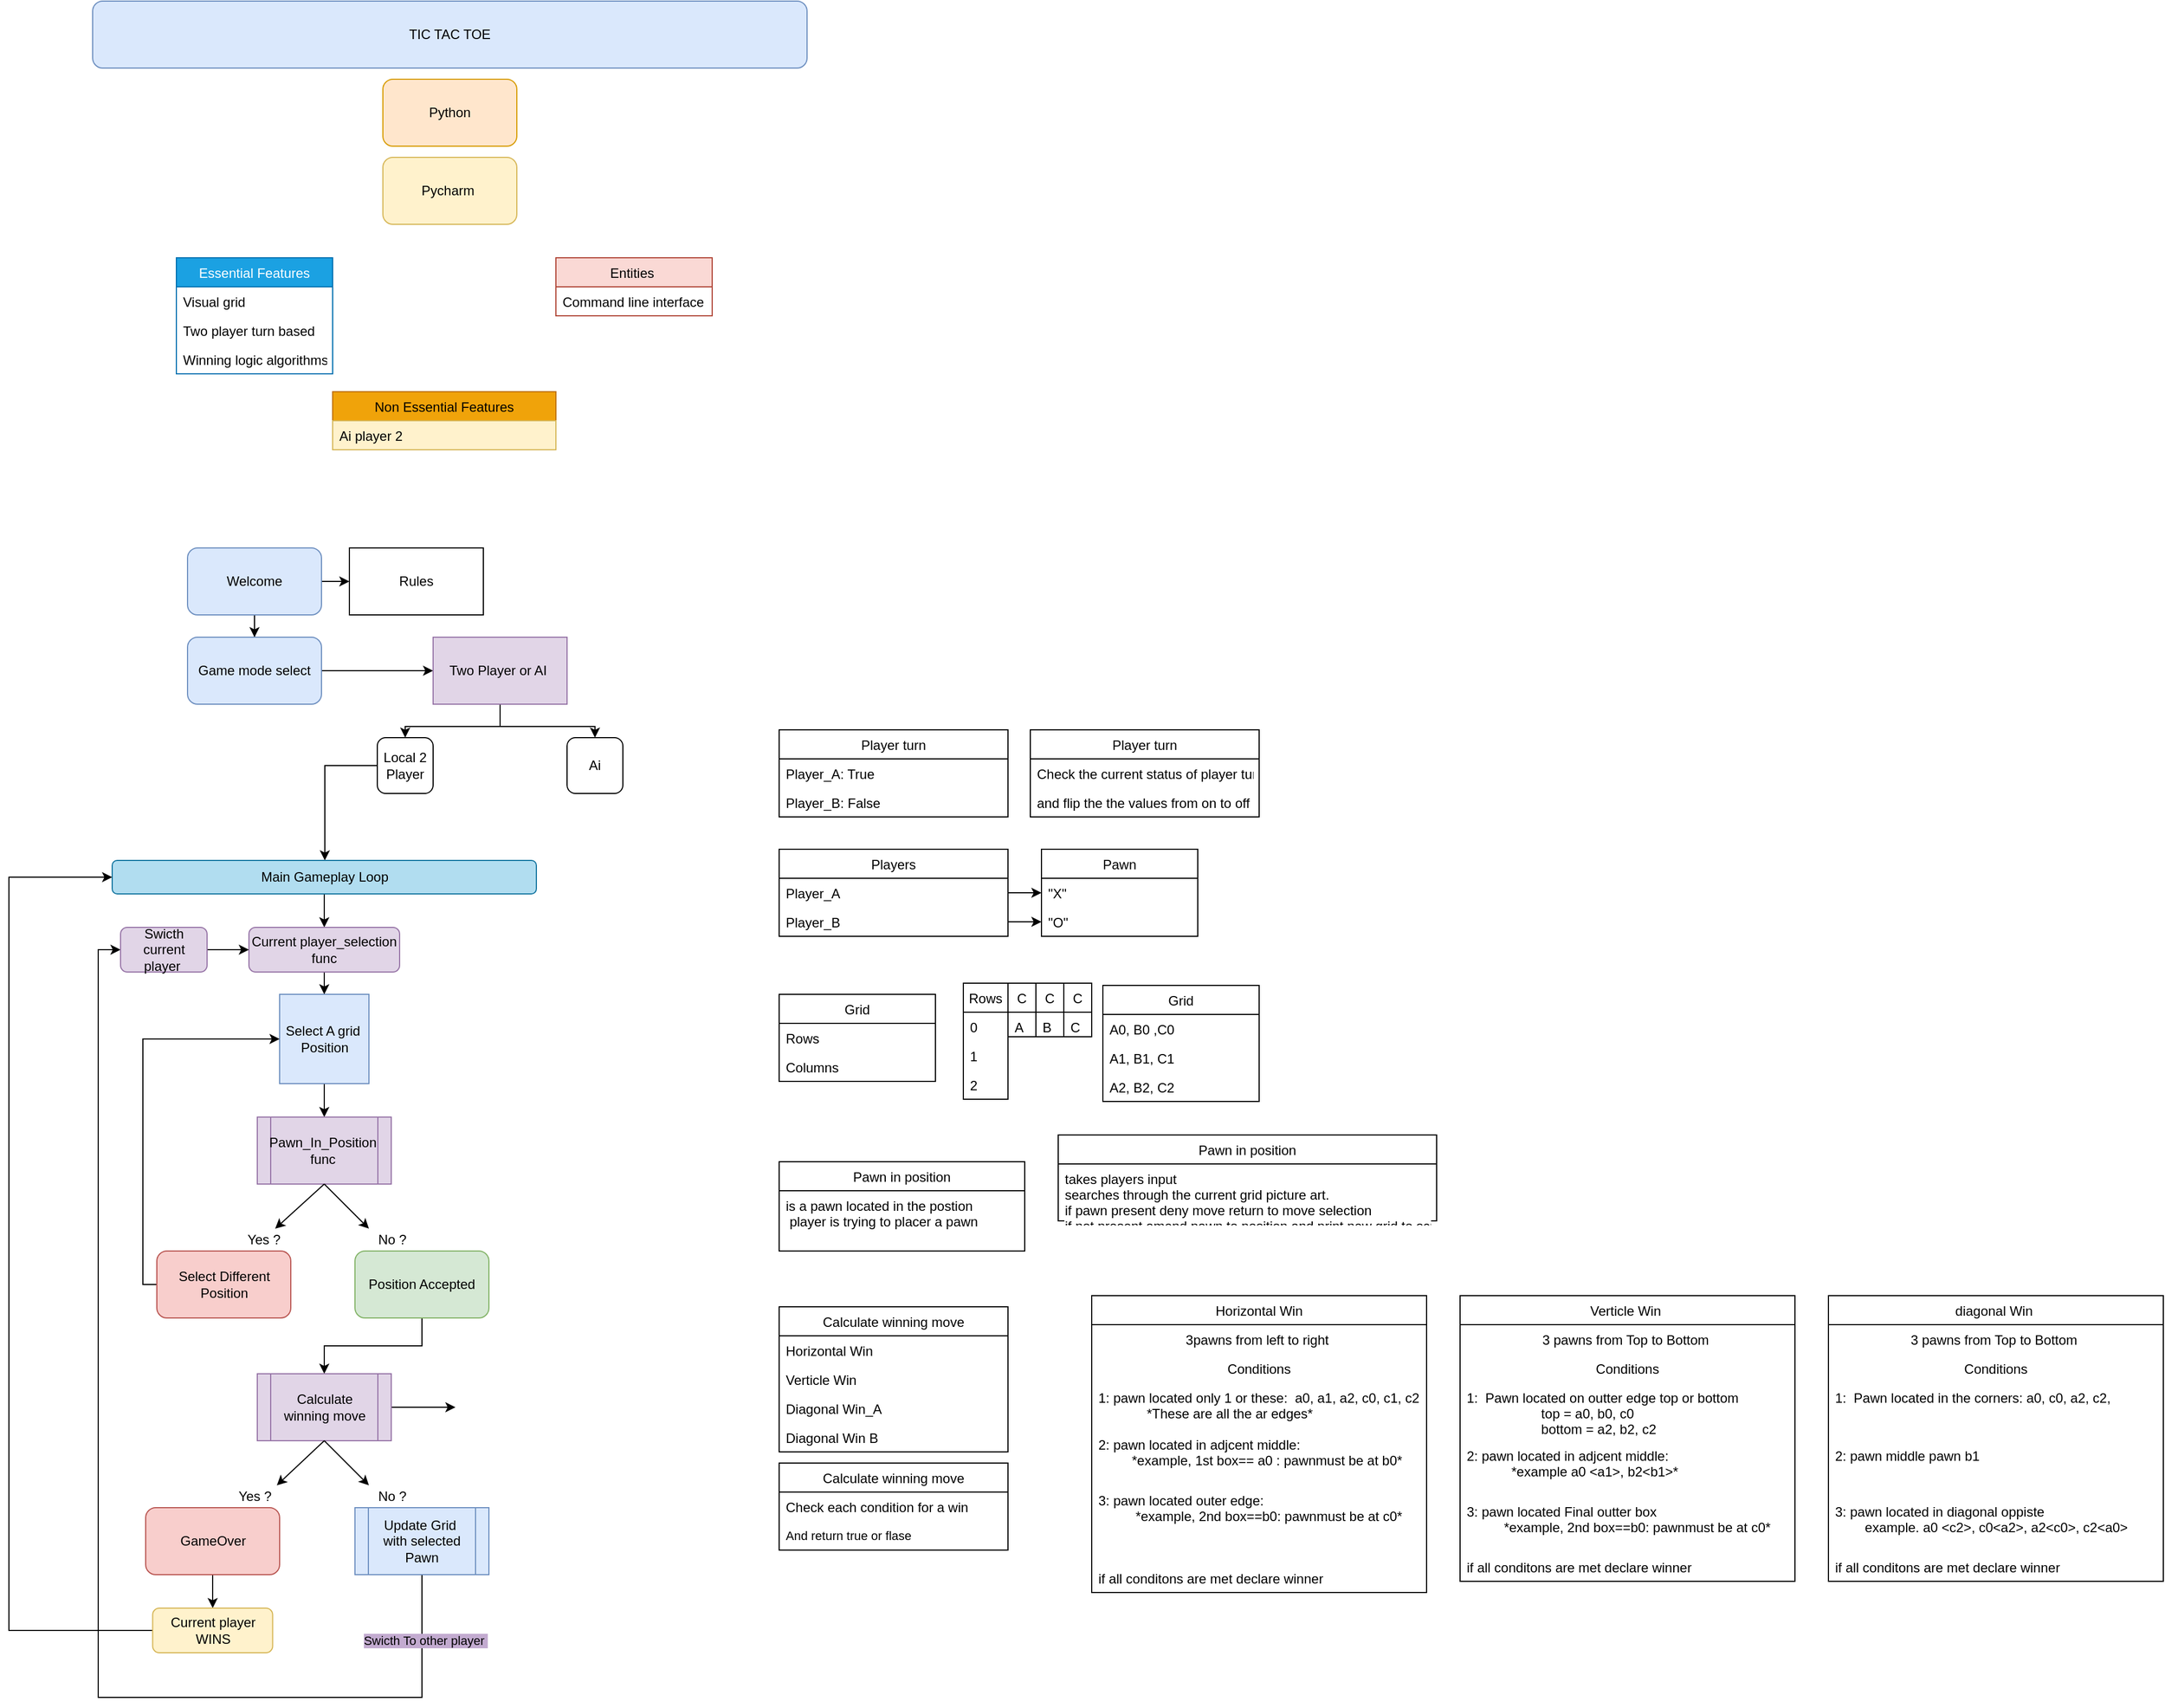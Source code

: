 <mxfile version="15.2.5" type="device"><diagram id="BJKGVLFKEWLdJYAg8qBU" name="Page-1"><mxGraphModel dx="752" dy="790" grid="1" gridSize="11" guides="1" tooltips="1" connect="1" arrows="1" fold="1" page="1" pageScale="1" pageWidth="850" pageHeight="1100" math="0" shadow="0"><root><mxCell id="0"/><mxCell id="1" parent="0"/><mxCell id="srUvxH4LBiuDqxivQmjD-2" value="TIC TAC TOE" style="rounded=1;whiteSpace=wrap;html=1;fillColor=#dae8fc;strokeColor=#6c8ebf;" vertex="1" parent="1"><mxGeometry x="105" y="40" width="640" height="60" as="geometry"/></mxCell><mxCell id="srUvxH4LBiuDqxivQmjD-3" value="Python" style="rounded=1;whiteSpace=wrap;html=1;fillColor=#ffe6cc;strokeColor=#d79b00;" vertex="1" parent="1"><mxGeometry x="365" y="110" width="120" height="60" as="geometry"/></mxCell><mxCell id="srUvxH4LBiuDqxivQmjD-4" value="Pycharm&amp;nbsp;" style="rounded=1;whiteSpace=wrap;html=1;fillColor=#fff2cc;strokeColor=#d6b656;" vertex="1" parent="1"><mxGeometry x="365" y="180" width="120" height="60" as="geometry"/></mxCell><mxCell id="srUvxH4LBiuDqxivQmjD-5" value="Essential Features" style="swimlane;fontStyle=0;childLayout=stackLayout;horizontal=1;startSize=26;horizontalStack=0;resizeParent=1;resizeParentMax=0;resizeLast=0;collapsible=1;marginBottom=0;fillColor=#1ba1e2;strokeColor=#006EAF;fontColor=#ffffff;" vertex="1" parent="1"><mxGeometry x="180" y="270" width="140" height="104" as="geometry"/></mxCell><mxCell id="srUvxH4LBiuDqxivQmjD-6" value="Visual grid " style="text;align=left;verticalAlign=top;spacingLeft=4;spacingRight=4;overflow=hidden;rotatable=0;points=[[0,0.5],[1,0.5]];portConstraint=eastwest;" vertex="1" parent="srUvxH4LBiuDqxivQmjD-5"><mxGeometry y="26" width="140" height="26" as="geometry"/></mxCell><mxCell id="srUvxH4LBiuDqxivQmjD-7" value="Two player turn based &#10;" style="text;align=left;verticalAlign=top;spacingLeft=4;spacingRight=4;overflow=hidden;rotatable=0;points=[[0,0.5],[1,0.5]];portConstraint=eastwest;" vertex="1" parent="srUvxH4LBiuDqxivQmjD-5"><mxGeometry y="52" width="140" height="26" as="geometry"/></mxCell><mxCell id="srUvxH4LBiuDqxivQmjD-8" value="Winning logic algorithms " style="text;align=left;verticalAlign=top;spacingLeft=4;spacingRight=4;overflow=hidden;rotatable=0;points=[[0,0.5],[1,0.5]];portConstraint=eastwest;" vertex="1" parent="srUvxH4LBiuDqxivQmjD-5"><mxGeometry y="78" width="140" height="26" as="geometry"/></mxCell><mxCell id="srUvxH4LBiuDqxivQmjD-9" value="Entities " style="swimlane;fontStyle=0;childLayout=stackLayout;horizontal=1;startSize=26;horizontalStack=0;resizeParent=1;resizeParentMax=0;resizeLast=0;collapsible=1;marginBottom=0;fillColor=#fad9d5;strokeColor=#ae4132;" vertex="1" parent="1"><mxGeometry x="520" y="270" width="140" height="52" as="geometry"/></mxCell><mxCell id="srUvxH4LBiuDqxivQmjD-10" value="Command line interface" style="text;align=left;verticalAlign=top;spacingLeft=4;spacingRight=4;overflow=hidden;rotatable=0;points=[[0,0.5],[1,0.5]];portConstraint=eastwest;" vertex="1" parent="srUvxH4LBiuDqxivQmjD-9"><mxGeometry y="26" width="140" height="26" as="geometry"/></mxCell><mxCell id="srUvxH4LBiuDqxivQmjD-13" value="Non Essential Features" style="swimlane;fontStyle=0;childLayout=stackLayout;horizontal=1;startSize=26;horizontalStack=0;resizeParent=1;resizeParentMax=0;resizeLast=0;collapsible=1;marginBottom=0;fillColor=#f0a30a;strokeColor=#BD7000;fontColor=#000000;" vertex="1" parent="1"><mxGeometry x="320" y="390" width="200" height="52" as="geometry"/></mxCell><mxCell id="srUvxH4LBiuDqxivQmjD-14" value="Ai player 2" style="text;strokeColor=#d6b656;fillColor=#fff2cc;align=left;verticalAlign=top;spacingLeft=4;spacingRight=4;overflow=hidden;rotatable=0;points=[[0,0.5],[1,0.5]];portConstraint=eastwest;" vertex="1" parent="srUvxH4LBiuDqxivQmjD-13"><mxGeometry y="26" width="200" height="26" as="geometry"/></mxCell><mxCell id="srUvxH4LBiuDqxivQmjD-21" style="edgeStyle=orthogonalEdgeStyle;rounded=0;orthogonalLoop=1;jettySize=auto;html=1;exitX=1;exitY=0.5;exitDx=0;exitDy=0;" edge="1" parent="1" source="srUvxH4LBiuDqxivQmjD-17" target="srUvxH4LBiuDqxivQmjD-20"><mxGeometry relative="1" as="geometry"/></mxCell><mxCell id="srUvxH4LBiuDqxivQmjD-25" style="edgeStyle=orthogonalEdgeStyle;rounded=0;orthogonalLoop=1;jettySize=auto;html=1;entryX=0.5;entryY=0;entryDx=0;entryDy=0;" edge="1" parent="1" source="srUvxH4LBiuDqxivQmjD-17" target="srUvxH4LBiuDqxivQmjD-22"><mxGeometry relative="1" as="geometry"/></mxCell><mxCell id="srUvxH4LBiuDqxivQmjD-17" value="Welcome" style="rounded=1;whiteSpace=wrap;html=1;fillColor=#dae8fc;strokeColor=#6c8ebf;" vertex="1" parent="1"><mxGeometry x="190" y="530" width="120" height="60" as="geometry"/></mxCell><mxCell id="srUvxH4LBiuDqxivQmjD-20" value="Rules" style="rounded=0;whiteSpace=wrap;html=1;" vertex="1" parent="1"><mxGeometry x="335" y="530" width="120" height="60" as="geometry"/></mxCell><mxCell id="srUvxH4LBiuDqxivQmjD-24" style="edgeStyle=orthogonalEdgeStyle;rounded=0;orthogonalLoop=1;jettySize=auto;html=1;exitX=1;exitY=0.5;exitDx=0;exitDy=0;entryX=0;entryY=0.5;entryDx=0;entryDy=0;" edge="1" parent="1" source="srUvxH4LBiuDqxivQmjD-22" target="srUvxH4LBiuDqxivQmjD-23"><mxGeometry relative="1" as="geometry"/></mxCell><mxCell id="srUvxH4LBiuDqxivQmjD-22" value="Game mode select" style="rounded=1;whiteSpace=wrap;html=1;fillColor=#dae8fc;strokeColor=#6c8ebf;" vertex="1" parent="1"><mxGeometry x="190" y="610" width="120" height="60" as="geometry"/></mxCell><mxCell id="srUvxH4LBiuDqxivQmjD-38" style="edgeStyle=orthogonalEdgeStyle;rounded=0;orthogonalLoop=1;jettySize=auto;html=1;" edge="1" parent="1" source="srUvxH4LBiuDqxivQmjD-23" target="srUvxH4LBiuDqxivQmjD-37"><mxGeometry relative="1" as="geometry"><Array as="points"><mxPoint x="470" y="690"/><mxPoint x="385" y="690"/></Array></mxGeometry></mxCell><mxCell id="srUvxH4LBiuDqxivQmjD-39" style="edgeStyle=orthogonalEdgeStyle;rounded=0;orthogonalLoop=1;jettySize=auto;html=1;exitX=0.5;exitY=1;exitDx=0;exitDy=0;entryX=0.5;entryY=0;entryDx=0;entryDy=0;" edge="1" parent="1" source="srUvxH4LBiuDqxivQmjD-23" target="srUvxH4LBiuDqxivQmjD-32"><mxGeometry relative="1" as="geometry"><Array as="points"><mxPoint x="470" y="690"/><mxPoint x="555" y="690"/></Array></mxGeometry></mxCell><mxCell id="srUvxH4LBiuDqxivQmjD-23" value="Two Player or AI&amp;nbsp;" style="rounded=0;whiteSpace=wrap;html=1;fillColor=#e1d5e7;strokeColor=#9673a6;" vertex="1" parent="1"><mxGeometry x="410" y="610" width="120" height="60" as="geometry"/></mxCell><mxCell id="srUvxH4LBiuDqxivQmjD-32" value="Ai" style="rounded=1;whiteSpace=wrap;html=1;" vertex="1" parent="1"><mxGeometry x="530" y="700" width="50" height="50" as="geometry"/></mxCell><mxCell id="srUvxH4LBiuDqxivQmjD-74" style="edgeStyle=orthogonalEdgeStyle;rounded=0;orthogonalLoop=1;jettySize=auto;html=1;" edge="1" parent="1" source="srUvxH4LBiuDqxivQmjD-37" target="srUvxH4LBiuDqxivQmjD-41"><mxGeometry relative="1" as="geometry"><Array as="points"><mxPoint x="313" y="725"/></Array></mxGeometry></mxCell><mxCell id="srUvxH4LBiuDqxivQmjD-37" value="Local 2 Player" style="rounded=1;whiteSpace=wrap;html=1;" vertex="1" parent="1"><mxGeometry x="360" y="700" width="50" height="50" as="geometry"/></mxCell><mxCell id="srUvxH4LBiuDqxivQmjD-67" style="edgeStyle=orthogonalEdgeStyle;rounded=0;orthogonalLoop=1;jettySize=auto;html=1;" edge="1" parent="1" source="srUvxH4LBiuDqxivQmjD-41" target="srUvxH4LBiuDqxivQmjD-42"><mxGeometry relative="1" as="geometry"/></mxCell><mxCell id="srUvxH4LBiuDqxivQmjD-41" value="Main Gameplay Loop" style="rounded=1;whiteSpace=wrap;html=1;fillColor=#b1ddf0;strokeColor=#10739e;" vertex="1" parent="1"><mxGeometry x="122.5" y="810" width="380" height="30" as="geometry"/></mxCell><mxCell id="srUvxH4LBiuDqxivQmjD-44" style="edgeStyle=orthogonalEdgeStyle;rounded=0;orthogonalLoop=1;jettySize=auto;html=1;" edge="1" parent="1" source="srUvxH4LBiuDqxivQmjD-42" target="srUvxH4LBiuDqxivQmjD-43"><mxGeometry relative="1" as="geometry"/></mxCell><mxCell id="srUvxH4LBiuDqxivQmjD-42" value="Current player_selection&lt;br&gt;func" style="rounded=1;whiteSpace=wrap;html=1;fillColor=#e1d5e7;strokeColor=#9673a6;" vertex="1" parent="1"><mxGeometry x="245" y="870" width="135" height="40" as="geometry"/></mxCell><mxCell id="srUvxH4LBiuDqxivQmjD-52" style="edgeStyle=orthogonalEdgeStyle;rounded=0;orthogonalLoop=1;jettySize=auto;html=1;" edge="1" parent="1" source="srUvxH4LBiuDqxivQmjD-43" target="srUvxH4LBiuDqxivQmjD-45"><mxGeometry relative="1" as="geometry"/></mxCell><mxCell id="srUvxH4LBiuDqxivQmjD-43" value="Select A grid&amp;nbsp;&lt;br&gt;Position" style="whiteSpace=wrap;html=1;aspect=fixed;fillColor=#dae8fc;strokeColor=#6c8ebf;" vertex="1" parent="1"><mxGeometry x="272.5" y="930" width="80" height="80" as="geometry"/></mxCell><mxCell id="srUvxH4LBiuDqxivQmjD-45" value="Pawn_In_Position&amp;nbsp;&lt;br&gt;func&amp;nbsp;" style="shape=process;whiteSpace=wrap;html=1;backgroundOutline=1;fillColor=#e1d5e7;strokeColor=#9673a6;" vertex="1" parent="1"><mxGeometry x="252.5" y="1040" width="120" height="60" as="geometry"/></mxCell><mxCell id="srUvxH4LBiuDqxivQmjD-47" value="" style="endArrow=classic;html=1;exitX=0.5;exitY=1;exitDx=0;exitDy=0;" edge="1" parent="1" source="srUvxH4LBiuDqxivQmjD-45" target="srUvxH4LBiuDqxivQmjD-48"><mxGeometry width="50" height="50" relative="1" as="geometry"><mxPoint x="302.5" y="1130" as="sourcePoint"/><mxPoint x="232.5" y="1200" as="targetPoint"/></mxGeometry></mxCell><mxCell id="srUvxH4LBiuDqxivQmjD-48" value="Yes ?" style="text;html=1;align=center;verticalAlign=middle;resizable=0;points=[];autosize=1;strokeColor=none;fillColor=none;" vertex="1" parent="1"><mxGeometry x="232.5" y="1140" width="50" height="20" as="geometry"/></mxCell><mxCell id="srUvxH4LBiuDqxivQmjD-50" value="" style="endArrow=classic;html=1;exitX=0.5;exitY=1;exitDx=0;exitDy=0;" edge="1" parent="1" source="srUvxH4LBiuDqxivQmjD-45"><mxGeometry width="50" height="50" relative="1" as="geometry"><mxPoint x="322.5" y="1110" as="sourcePoint"/><mxPoint x="352.5" y="1140" as="targetPoint"/></mxGeometry></mxCell><mxCell id="srUvxH4LBiuDqxivQmjD-51" value="No ?" style="text;html=1;align=center;verticalAlign=middle;resizable=0;points=[];autosize=1;strokeColor=none;fillColor=none;" vertex="1" parent="1"><mxGeometry x="352.5" y="1140" width="40" height="20" as="geometry"/></mxCell><mxCell id="srUvxH4LBiuDqxivQmjD-54" style="edgeStyle=orthogonalEdgeStyle;rounded=0;orthogonalLoop=1;jettySize=auto;html=1;entryX=0;entryY=0.5;entryDx=0;entryDy=0;" edge="1" parent="1" source="srUvxH4LBiuDqxivQmjD-53" target="srUvxH4LBiuDqxivQmjD-43"><mxGeometry relative="1" as="geometry"><Array as="points"><mxPoint x="150" y="1190"/><mxPoint x="150" y="970"/></Array></mxGeometry></mxCell><mxCell id="srUvxH4LBiuDqxivQmjD-53" value="Select Different&lt;br&gt;Position" style="rounded=1;whiteSpace=wrap;html=1;fillColor=#f8cecc;strokeColor=#b85450;" vertex="1" parent="1"><mxGeometry x="162.5" y="1160" width="120" height="60" as="geometry"/></mxCell><mxCell id="srUvxH4LBiuDqxivQmjD-57" style="edgeStyle=orthogonalEdgeStyle;rounded=0;orthogonalLoop=1;jettySize=auto;html=1;" edge="1" parent="1" source="srUvxH4LBiuDqxivQmjD-55" target="srUvxH4LBiuDqxivQmjD-56"><mxGeometry relative="1" as="geometry"/></mxCell><mxCell id="srUvxH4LBiuDqxivQmjD-55" value="Position Accepted" style="rounded=1;whiteSpace=wrap;html=1;fillColor=#d5e8d4;strokeColor=#82b366;" vertex="1" parent="1"><mxGeometry x="340" y="1160" width="120" height="60" as="geometry"/></mxCell><mxCell id="srUvxH4LBiuDqxivQmjD-79" style="edgeStyle=orthogonalEdgeStyle;rounded=0;orthogonalLoop=1;jettySize=auto;html=1;entryX=0;entryY=0.5;entryDx=0;entryDy=0;" edge="1" parent="1" source="srUvxH4LBiuDqxivQmjD-56"><mxGeometry relative="1" as="geometry"><mxPoint x="430" y="1300" as="targetPoint"/></mxGeometry></mxCell><mxCell id="srUvxH4LBiuDqxivQmjD-56" value="Calculate winning move" style="shape=process;whiteSpace=wrap;html=1;backgroundOutline=1;fillColor=#e1d5e7;strokeColor=#9673a6;" vertex="1" parent="1"><mxGeometry x="252.5" y="1270" width="120" height="60" as="geometry"/></mxCell><mxCell id="srUvxH4LBiuDqxivQmjD-58" value="" style="endArrow=classic;html=1;exitX=0.5;exitY=1;exitDx=0;exitDy=0;" edge="1" parent="1" source="srUvxH4LBiuDqxivQmjD-56"><mxGeometry width="50" height="50" relative="1" as="geometry"><mxPoint x="282.5" y="1360" as="sourcePoint"/><mxPoint x="270" y="1370" as="targetPoint"/></mxGeometry></mxCell><mxCell id="srUvxH4LBiuDqxivQmjD-60" value="Yes ?" style="text;html=1;align=center;verticalAlign=middle;resizable=0;points=[];autosize=1;strokeColor=none;fillColor=none;" vertex="1" parent="1"><mxGeometry x="225" y="1370" width="50" height="20" as="geometry"/></mxCell><mxCell id="srUvxH4LBiuDqxivQmjD-61" value="" style="endArrow=classic;html=1;exitX=0.5;exitY=1;exitDx=0;exitDy=0;" edge="1" parent="1" source="srUvxH4LBiuDqxivQmjD-56"><mxGeometry width="50" height="50" relative="1" as="geometry"><mxPoint x="312.5" y="1330" as="sourcePoint"/><mxPoint x="352.5" y="1370" as="targetPoint"/></mxGeometry></mxCell><mxCell id="srUvxH4LBiuDqxivQmjD-62" value="No ?" style="text;html=1;align=center;verticalAlign=middle;resizable=0;points=[];autosize=1;strokeColor=none;fillColor=none;" vertex="1" parent="1"><mxGeometry x="352.5" y="1370" width="40" height="20" as="geometry"/></mxCell><mxCell id="srUvxH4LBiuDqxivQmjD-65" style="edgeStyle=orthogonalEdgeStyle;rounded=0;orthogonalLoop=1;jettySize=auto;html=1;" edge="1" parent="1" source="srUvxH4LBiuDqxivQmjD-63" target="srUvxH4LBiuDqxivQmjD-64"><mxGeometry relative="1" as="geometry"/></mxCell><mxCell id="srUvxH4LBiuDqxivQmjD-63" value="GameOver" style="rounded=1;whiteSpace=wrap;html=1;fillColor=#f8cecc;strokeColor=#b85450;" vertex="1" parent="1"><mxGeometry x="152.5" y="1390" width="120" height="60" as="geometry"/></mxCell><mxCell id="srUvxH4LBiuDqxivQmjD-66" style="edgeStyle=orthogonalEdgeStyle;rounded=0;orthogonalLoop=1;jettySize=auto;html=1;entryX=0;entryY=0.5;entryDx=0;entryDy=0;" edge="1" parent="1" source="srUvxH4LBiuDqxivQmjD-64" target="srUvxH4LBiuDqxivQmjD-41"><mxGeometry relative="1" as="geometry"><Array as="points"><mxPoint x="30" y="1500"/><mxPoint x="30" y="825"/></Array></mxGeometry></mxCell><mxCell id="srUvxH4LBiuDqxivQmjD-64" value="Current player WINS" style="rounded=1;whiteSpace=wrap;html=1;fillColor=#fff2cc;strokeColor=#d6b656;" vertex="1" parent="1"><mxGeometry x="158.75" y="1480" width="107.5" height="40" as="geometry"/></mxCell><mxCell id="srUvxH4LBiuDqxivQmjD-70" style="edgeStyle=orthogonalEdgeStyle;rounded=0;orthogonalLoop=1;jettySize=auto;html=1;" edge="1" parent="1" source="srUvxH4LBiuDqxivQmjD-69" target="srUvxH4LBiuDqxivQmjD-71"><mxGeometry relative="1" as="geometry"><mxPoint x="370" y="1642" as="targetPoint"/><Array as="points"><mxPoint x="400" y="1560"/><mxPoint x="110" y="1560"/><mxPoint x="110" y="890"/></Array></mxGeometry></mxCell><mxCell id="srUvxH4LBiuDqxivQmjD-73" value="Swicth To other player&amp;nbsp;" style="edgeLabel;html=1;align=center;verticalAlign=middle;resizable=0;points=[];labelBackgroundColor=#C3ABD0;" vertex="1" connectable="0" parent="srUvxH4LBiuDqxivQmjD-70"><mxGeometry x="-0.892" y="3" relative="1" as="geometry"><mxPoint as="offset"/></mxGeometry></mxCell><mxCell id="srUvxH4LBiuDqxivQmjD-69" value="Update Grid&amp;nbsp;&lt;br&gt;with selected Pawn" style="shape=process;whiteSpace=wrap;html=1;backgroundOutline=1;fillColor=#dae8fc;strokeColor=#6c8ebf;" vertex="1" parent="1"><mxGeometry x="340" y="1390" width="120" height="60" as="geometry"/></mxCell><mxCell id="srUvxH4LBiuDqxivQmjD-72" style="edgeStyle=orthogonalEdgeStyle;rounded=0;orthogonalLoop=1;jettySize=auto;html=1;entryX=0;entryY=0.5;entryDx=0;entryDy=0;" edge="1" parent="1" source="srUvxH4LBiuDqxivQmjD-71" target="srUvxH4LBiuDqxivQmjD-42"><mxGeometry relative="1" as="geometry"/></mxCell><mxCell id="srUvxH4LBiuDqxivQmjD-71" value="Swicth current player&amp;nbsp;" style="rounded=1;whiteSpace=wrap;html=1;fillColor=#e1d5e7;strokeColor=#9673a6;" vertex="1" parent="1"><mxGeometry x="130" y="870" width="77.5" height="40" as="geometry"/></mxCell><mxCell id="srUvxH4LBiuDqxivQmjD-80" value="Calculate winning move" style="swimlane;fontStyle=0;childLayout=stackLayout;horizontal=1;startSize=26;horizontalStack=0;resizeParent=1;resizeParentMax=0;resizeLast=0;collapsible=1;marginBottom=0;labelBackgroundColor=#FFFFFF;" vertex="1" parent="1"><mxGeometry x="720" y="1210" width="205" height="130" as="geometry"><mxRectangle x="745" y="1220" width="160" height="26" as="alternateBounds"/></mxGeometry></mxCell><mxCell id="srUvxH4LBiuDqxivQmjD-81" value="Horizontal Win" style="text;strokeColor=none;fillColor=none;align=left;verticalAlign=top;spacingLeft=4;spacingRight=4;overflow=hidden;rotatable=0;points=[[0,0.5],[1,0.5]];portConstraint=eastwest;" vertex="1" parent="srUvxH4LBiuDqxivQmjD-80"><mxGeometry y="26" width="205" height="26" as="geometry"/></mxCell><mxCell id="srUvxH4LBiuDqxivQmjD-82" value="Verticle Win    &#10;&#10;" style="text;strokeColor=none;fillColor=none;align=left;verticalAlign=top;spacingLeft=4;spacingRight=4;overflow=hidden;rotatable=0;points=[[0,0.5],[1,0.5]];portConstraint=eastwest;" vertex="1" parent="srUvxH4LBiuDqxivQmjD-80"><mxGeometry y="52" width="205" height="26" as="geometry"/></mxCell><mxCell id="srUvxH4LBiuDqxivQmjD-83" value="Diagonal Win_A" style="text;strokeColor=none;fillColor=none;align=left;verticalAlign=top;spacingLeft=4;spacingRight=4;overflow=hidden;rotatable=0;points=[[0,0.5],[1,0.5]];portConstraint=eastwest;" vertex="1" parent="srUvxH4LBiuDqxivQmjD-80"><mxGeometry y="78" width="205" height="26" as="geometry"/></mxCell><mxCell id="srUvxH4LBiuDqxivQmjD-85" value="Diagonal Win B " style="text;strokeColor=none;fillColor=none;align=left;verticalAlign=top;spacingLeft=4;spacingRight=4;overflow=hidden;rotatable=0;points=[[0,0.5],[1,0.5]];portConstraint=eastwest;labelBackgroundColor=#FFFFFF;" vertex="1" parent="srUvxH4LBiuDqxivQmjD-80"><mxGeometry y="104" width="205" height="26" as="geometry"/></mxCell><mxCell id="srUvxH4LBiuDqxivQmjD-86" value="Pawn in position" style="swimlane;fontStyle=0;childLayout=stackLayout;horizontal=1;startSize=26;horizontalStack=0;resizeParent=1;resizeParentMax=0;resizeLast=0;collapsible=1;marginBottom=0;labelBackgroundColor=#FFFFFF;" vertex="1" parent="1"><mxGeometry x="720" y="1080" width="220" height="80" as="geometry"><mxRectangle x="745" y="1220" width="160" height="26" as="alternateBounds"/></mxGeometry></mxCell><mxCell id="srUvxH4LBiuDqxivQmjD-156" value="is a pawn located in the postion&#10; player is trying to placer a pawn" style="text;strokeColor=none;fillColor=none;align=left;verticalAlign=top;spacingLeft=4;spacingRight=4;overflow=hidden;rotatable=0;points=[[0,0.5],[1,0.5]];portConstraint=eastwest;labelBackgroundColor=#FFFFFF;" vertex="1" parent="srUvxH4LBiuDqxivQmjD-86"><mxGeometry y="26" width="220" height="54" as="geometry"/></mxCell><mxCell id="srUvxH4LBiuDqxivQmjD-91" value="Players" style="swimlane;fontStyle=0;childLayout=stackLayout;horizontal=1;startSize=26;horizontalStack=0;resizeParent=1;resizeParentMax=0;resizeLast=0;collapsible=1;marginBottom=0;labelBackgroundColor=#FFFFFF;" vertex="1" parent="1"><mxGeometry x="720" y="800" width="205" height="78" as="geometry"><mxRectangle x="745" y="1220" width="160" height="26" as="alternateBounds"/></mxGeometry></mxCell><mxCell id="srUvxH4LBiuDqxivQmjD-92" value="Player_A" style="text;strokeColor=none;fillColor=none;align=left;verticalAlign=top;spacingLeft=4;spacingRight=4;overflow=hidden;rotatable=0;points=[[0,0.5],[1,0.5]];portConstraint=eastwest;" vertex="1" parent="srUvxH4LBiuDqxivQmjD-91"><mxGeometry y="26" width="205" height="26" as="geometry"/></mxCell><mxCell id="srUvxH4LBiuDqxivQmjD-93" value="Player_B" style="text;strokeColor=none;fillColor=none;align=left;verticalAlign=top;spacingLeft=4;spacingRight=4;overflow=hidden;rotatable=0;points=[[0,0.5],[1,0.5]];portConstraint=eastwest;labelBackgroundColor=#FFFFFF;" vertex="1" parent="srUvxH4LBiuDqxivQmjD-91"><mxGeometry y="52" width="205" height="26" as="geometry"/></mxCell><mxCell id="srUvxH4LBiuDqxivQmjD-95" value="Pawn" style="swimlane;fontStyle=0;childLayout=stackLayout;horizontal=1;startSize=26;horizontalStack=0;resizeParent=1;resizeParentMax=0;resizeLast=0;collapsible=1;marginBottom=0;labelBackgroundColor=#FFFFFF;" vertex="1" parent="1"><mxGeometry x="955" y="800" width="140" height="78" as="geometry"/></mxCell><mxCell id="srUvxH4LBiuDqxivQmjD-96" value="&quot;X&quot;" style="text;strokeColor=none;fillColor=none;align=left;verticalAlign=top;spacingLeft=4;spacingRight=4;overflow=hidden;rotatable=0;points=[[0,0.5],[1,0.5]];portConstraint=eastwest;" vertex="1" parent="srUvxH4LBiuDqxivQmjD-95"><mxGeometry y="26" width="140" height="26" as="geometry"/></mxCell><mxCell id="srUvxH4LBiuDqxivQmjD-97" value="&quot;O&quot;" style="text;strokeColor=none;fillColor=none;align=left;verticalAlign=top;spacingLeft=4;spacingRight=4;overflow=hidden;rotatable=0;points=[[0,0.5],[1,0.5]];portConstraint=eastwest;" vertex="1" parent="srUvxH4LBiuDqxivQmjD-95"><mxGeometry y="52" width="140" height="26" as="geometry"/></mxCell><mxCell id="srUvxH4LBiuDqxivQmjD-99" style="edgeStyle=orthogonalEdgeStyle;rounded=0;orthogonalLoop=1;jettySize=auto;html=1;exitX=1;exitY=0.5;exitDx=0;exitDy=0;entryX=0;entryY=0.5;entryDx=0;entryDy=0;" edge="1" parent="1" source="srUvxH4LBiuDqxivQmjD-92" target="srUvxH4LBiuDqxivQmjD-96"><mxGeometry relative="1" as="geometry"/></mxCell><mxCell id="srUvxH4LBiuDqxivQmjD-100" style="edgeStyle=orthogonalEdgeStyle;rounded=0;orthogonalLoop=1;jettySize=auto;html=1;exitX=1;exitY=0.5;exitDx=0;exitDy=0;" edge="1" parent="1" source="srUvxH4LBiuDqxivQmjD-93" target="srUvxH4LBiuDqxivQmjD-97"><mxGeometry relative="1" as="geometry"/></mxCell><mxCell id="srUvxH4LBiuDqxivQmjD-102" value="Grid" style="swimlane;fontStyle=0;childLayout=stackLayout;horizontal=1;startSize=26;horizontalStack=0;resizeParent=1;resizeParentMax=0;resizeLast=0;collapsible=1;marginBottom=0;labelBackgroundColor=#FFFFFF;" vertex="1" parent="1"><mxGeometry x="720" y="930" width="140" height="78" as="geometry"/></mxCell><mxCell id="srUvxH4LBiuDqxivQmjD-103" value="Rows" style="text;strokeColor=none;fillColor=none;align=left;verticalAlign=top;spacingLeft=4;spacingRight=4;overflow=hidden;rotatable=0;points=[[0,0.5],[1,0.5]];portConstraint=eastwest;" vertex="1" parent="srUvxH4LBiuDqxivQmjD-102"><mxGeometry y="26" width="140" height="26" as="geometry"/></mxCell><mxCell id="srUvxH4LBiuDqxivQmjD-104" value="Columns " style="text;strokeColor=none;fillColor=none;align=left;verticalAlign=top;spacingLeft=4;spacingRight=4;overflow=hidden;rotatable=0;points=[[0,0.5],[1,0.5]];portConstraint=eastwest;" vertex="1" parent="srUvxH4LBiuDqxivQmjD-102"><mxGeometry y="52" width="140" height="26" as="geometry"/></mxCell><mxCell id="srUvxH4LBiuDqxivQmjD-106" value="C" style="swimlane;fontStyle=0;childLayout=stackLayout;horizontal=1;startSize=26;horizontalStack=0;resizeParent=1;resizeParentMax=0;resizeLast=0;collapsible=1;marginBottom=0;labelBackgroundColor=#FFFFFF;" vertex="1" parent="1"><mxGeometry x="925" y="920" width="25" height="48" as="geometry"/></mxCell><mxCell id="srUvxH4LBiuDqxivQmjD-107" value="A" style="text;strokeColor=none;fillColor=none;align=left;verticalAlign=top;spacingLeft=4;spacingRight=4;overflow=hidden;rotatable=0;points=[[0,0.5],[1,0.5]];portConstraint=eastwest;" vertex="1" parent="srUvxH4LBiuDqxivQmjD-106"><mxGeometry y="26" width="25" height="22" as="geometry"/></mxCell><mxCell id="srUvxH4LBiuDqxivQmjD-109" value="Rows" style="swimlane;fontStyle=0;childLayout=stackLayout;horizontal=1;startSize=26;horizontalStack=0;resizeParent=1;resizeParentMax=0;resizeLast=0;collapsible=1;marginBottom=0;labelBackgroundColor=#FFFFFF;" vertex="1" parent="1"><mxGeometry x="885" y="920" width="40" height="104" as="geometry"/></mxCell><mxCell id="srUvxH4LBiuDqxivQmjD-110" value="0" style="text;strokeColor=none;fillColor=none;align=left;verticalAlign=top;spacingLeft=4;spacingRight=4;overflow=hidden;rotatable=0;points=[[0,0.5],[1,0.5]];portConstraint=eastwest;" vertex="1" parent="srUvxH4LBiuDqxivQmjD-109"><mxGeometry y="26" width="40" height="26" as="geometry"/></mxCell><mxCell id="srUvxH4LBiuDqxivQmjD-111" value="1" style="text;strokeColor=none;fillColor=none;align=left;verticalAlign=top;spacingLeft=4;spacingRight=4;overflow=hidden;rotatable=0;points=[[0,0.5],[1,0.5]];portConstraint=eastwest;labelBackgroundColor=#FFFFFF;" vertex="1" parent="srUvxH4LBiuDqxivQmjD-109"><mxGeometry y="52" width="40" height="26" as="geometry"/></mxCell><mxCell id="srUvxH4LBiuDqxivQmjD-112" value="2" style="text;strokeColor=none;fillColor=none;align=left;verticalAlign=top;spacingLeft=4;spacingRight=4;overflow=hidden;rotatable=0;points=[[0,0.5],[1,0.5]];portConstraint=eastwest;labelBackgroundColor=#FFFFFF;" vertex="1" parent="srUvxH4LBiuDqxivQmjD-109"><mxGeometry y="78" width="40" height="26" as="geometry"/></mxCell><mxCell id="srUvxH4LBiuDqxivQmjD-120" value="C" style="swimlane;fontStyle=0;childLayout=stackLayout;horizontal=1;startSize=26;horizontalStack=0;resizeParent=1;resizeParentMax=0;resizeLast=0;collapsible=1;marginBottom=0;labelBackgroundColor=#FFFFFF;" vertex="1" parent="1"><mxGeometry x="950" y="920" width="25" height="48" as="geometry"/></mxCell><mxCell id="srUvxH4LBiuDqxivQmjD-121" value="B" style="text;strokeColor=none;fillColor=none;align=left;verticalAlign=top;spacingLeft=4;spacingRight=4;overflow=hidden;rotatable=0;points=[[0,0.5],[1,0.5]];portConstraint=eastwest;" vertex="1" parent="srUvxH4LBiuDqxivQmjD-120"><mxGeometry y="26" width="25" height="22" as="geometry"/></mxCell><mxCell id="srUvxH4LBiuDqxivQmjD-122" value="C" style="swimlane;fontStyle=0;childLayout=stackLayout;horizontal=1;startSize=26;horizontalStack=0;resizeParent=1;resizeParentMax=0;resizeLast=0;collapsible=1;marginBottom=0;labelBackgroundColor=#FFFFFF;" vertex="1" parent="1"><mxGeometry x="975" y="920" width="25" height="48" as="geometry"/></mxCell><mxCell id="srUvxH4LBiuDqxivQmjD-123" value="C" style="text;strokeColor=none;fillColor=none;align=left;verticalAlign=top;spacingLeft=4;spacingRight=4;overflow=hidden;rotatable=0;points=[[0,0.5],[1,0.5]];portConstraint=eastwest;" vertex="1" parent="srUvxH4LBiuDqxivQmjD-122"><mxGeometry y="26" width="25" height="22" as="geometry"/></mxCell><mxCell id="srUvxH4LBiuDqxivQmjD-124" value="Grid" style="swimlane;fontStyle=0;childLayout=stackLayout;horizontal=1;startSize=26;horizontalStack=0;resizeParent=1;resizeParentMax=0;resizeLast=0;collapsible=1;marginBottom=0;labelBackgroundColor=#FFFFFF;" vertex="1" parent="1"><mxGeometry x="1010" y="922" width="140" height="104" as="geometry"/></mxCell><mxCell id="srUvxH4LBiuDqxivQmjD-125" value="A0, B0 ,C0" style="text;strokeColor=none;fillColor=none;align=left;verticalAlign=top;spacingLeft=4;spacingRight=4;overflow=hidden;rotatable=0;points=[[0,0.5],[1,0.5]];portConstraint=eastwest;" vertex="1" parent="srUvxH4LBiuDqxivQmjD-124"><mxGeometry y="26" width="140" height="26" as="geometry"/></mxCell><mxCell id="srUvxH4LBiuDqxivQmjD-126" value="A1, B1, C1" style="text;strokeColor=none;fillColor=none;align=left;verticalAlign=top;spacingLeft=4;spacingRight=4;overflow=hidden;rotatable=0;points=[[0,0.5],[1,0.5]];portConstraint=eastwest;" vertex="1" parent="srUvxH4LBiuDqxivQmjD-124"><mxGeometry y="52" width="140" height="26" as="geometry"/></mxCell><mxCell id="srUvxH4LBiuDqxivQmjD-127" value="A2, B2, C2 " style="text;strokeColor=none;fillColor=none;align=left;verticalAlign=top;spacingLeft=4;spacingRight=4;overflow=hidden;rotatable=0;points=[[0,0.5],[1,0.5]];portConstraint=eastwest;labelBackgroundColor=#FFFFFF;" vertex="1" parent="srUvxH4LBiuDqxivQmjD-124"><mxGeometry y="78" width="140" height="26" as="geometry"/></mxCell><mxCell id="srUvxH4LBiuDqxivQmjD-128" value="Player turn" style="swimlane;fontStyle=0;childLayout=stackLayout;horizontal=1;startSize=26;horizontalStack=0;resizeParent=1;resizeParentMax=0;resizeLast=0;collapsible=1;marginBottom=0;labelBackgroundColor=#FFFFFF;" vertex="1" parent="1"><mxGeometry x="720" y="693" width="205" height="78" as="geometry"><mxRectangle x="745" y="1220" width="160" height="26" as="alternateBounds"/></mxGeometry></mxCell><mxCell id="srUvxH4LBiuDqxivQmjD-129" value="Player_A: True" style="text;strokeColor=none;fillColor=none;align=left;verticalAlign=top;spacingLeft=4;spacingRight=4;overflow=hidden;rotatable=0;points=[[0,0.5],[1,0.5]];portConstraint=eastwest;" vertex="1" parent="srUvxH4LBiuDqxivQmjD-128"><mxGeometry y="26" width="205" height="26" as="geometry"/></mxCell><mxCell id="srUvxH4LBiuDqxivQmjD-130" value="Player_B: False" style="text;strokeColor=none;fillColor=none;align=left;verticalAlign=top;spacingLeft=4;spacingRight=4;overflow=hidden;rotatable=0;points=[[0,0.5],[1,0.5]];portConstraint=eastwest;labelBackgroundColor=#FFFFFF;" vertex="1" parent="srUvxH4LBiuDqxivQmjD-128"><mxGeometry y="52" width="205" height="26" as="geometry"/></mxCell><mxCell id="srUvxH4LBiuDqxivQmjD-131" value="Horizontal Win" style="swimlane;fontStyle=0;childLayout=stackLayout;horizontal=1;startSize=26;horizontalStack=0;resizeParent=1;resizeParentMax=0;resizeLast=0;collapsible=1;marginBottom=0;labelBackgroundColor=#FFFFFF;" vertex="1" parent="1"><mxGeometry x="1000" y="1200" width="300" height="266" as="geometry"/></mxCell><mxCell id="srUvxH4LBiuDqxivQmjD-135" value="3pawns from left to right " style="text;strokeColor=none;fillColor=none;align=center;verticalAlign=top;spacingLeft=4;spacingRight=4;overflow=hidden;rotatable=0;points=[[0,0.5],[1,0.5]];portConstraint=eastwest;labelBackgroundColor=#FFFFFF;" vertex="1" parent="srUvxH4LBiuDqxivQmjD-131"><mxGeometry y="26" width="300" height="26" as="geometry"/></mxCell><mxCell id="srUvxH4LBiuDqxivQmjD-136" value="Conditions" style="text;strokeColor=none;fillColor=none;align=center;verticalAlign=top;spacingLeft=4;spacingRight=4;overflow=hidden;rotatable=0;points=[[0,0.5],[1,0.5]];portConstraint=eastwest;labelBackgroundColor=#FFFFFF;" vertex="1" parent="srUvxH4LBiuDqxivQmjD-131"><mxGeometry y="52" width="300" height="26" as="geometry"/></mxCell><mxCell id="srUvxH4LBiuDqxivQmjD-137" value="1: pawn located only 1 or these:  a0, a1, a2, c0, c1, c2&#10;             *These are all the ar edges*" style="text;strokeColor=none;fillColor=none;align=left;verticalAlign=top;spacingLeft=4;spacingRight=4;overflow=hidden;rotatable=0;points=[[0,0.5],[1,0.5]];portConstraint=eastwest;labelBackgroundColor=#FFFFFF;" vertex="1" parent="srUvxH4LBiuDqxivQmjD-131"><mxGeometry y="78" width="300" height="42" as="geometry"/></mxCell><mxCell id="srUvxH4LBiuDqxivQmjD-138" value="2: pawn located in adjcent middle:&#10;         *example, 1st box== a0 : pawnmust be at b0*" style="text;strokeColor=none;fillColor=none;align=left;verticalAlign=top;spacingLeft=4;spacingRight=4;overflow=hidden;rotatable=0;points=[[0,0.5],[1,0.5]];portConstraint=eastwest;labelBackgroundColor=#FFFFFF;" vertex="1" parent="srUvxH4LBiuDqxivQmjD-131"><mxGeometry y="120" width="300" height="50" as="geometry"/></mxCell><mxCell id="srUvxH4LBiuDqxivQmjD-140" value="3: pawn located outer edge:&#10;          *example, 2nd box==b0: pawnmust be at c0*&#10;" style="text;strokeColor=none;fillColor=none;align=left;verticalAlign=top;spacingLeft=4;spacingRight=4;overflow=hidden;rotatable=0;points=[[0,0.5],[1,0.5]];portConstraint=eastwest;labelBackgroundColor=#FFFFFF;" vertex="1" parent="srUvxH4LBiuDqxivQmjD-131"><mxGeometry y="170" width="300" height="70" as="geometry"/></mxCell><mxCell id="srUvxH4LBiuDqxivQmjD-148" value="if all conditons are met declare winner" style="text;strokeColor=none;fillColor=none;align=left;verticalAlign=top;spacingLeft=4;spacingRight=4;overflow=hidden;rotatable=0;points=[[0,0.5],[1,0.5]];portConstraint=eastwest;labelBackgroundColor=#FFFFFF;" vertex="1" parent="srUvxH4LBiuDqxivQmjD-131"><mxGeometry y="240" width="300" height="26" as="geometry"/></mxCell><mxCell id="srUvxH4LBiuDqxivQmjD-141" value="Verticle Win " style="swimlane;fontStyle=0;childLayout=stackLayout;horizontal=1;startSize=26;horizontalStack=0;resizeParent=1;resizeParentMax=0;resizeLast=0;collapsible=1;marginBottom=0;labelBackgroundColor=#FFFFFF;" vertex="1" parent="1"><mxGeometry x="1330" y="1200" width="300" height="256" as="geometry"/></mxCell><mxCell id="srUvxH4LBiuDqxivQmjD-142" value="3 pawns from Top to Bottom " style="text;strokeColor=none;fillColor=none;align=center;verticalAlign=top;spacingLeft=4;spacingRight=4;overflow=hidden;rotatable=0;points=[[0,0.5],[1,0.5]];portConstraint=eastwest;labelBackgroundColor=#FFFFFF;" vertex="1" parent="srUvxH4LBiuDqxivQmjD-141"><mxGeometry y="26" width="300" height="26" as="geometry"/></mxCell><mxCell id="srUvxH4LBiuDqxivQmjD-143" value="Conditions" style="text;strokeColor=none;fillColor=none;align=center;verticalAlign=top;spacingLeft=4;spacingRight=4;overflow=hidden;rotatable=0;points=[[0,0.5],[1,0.5]];portConstraint=eastwest;labelBackgroundColor=#FFFFFF;" vertex="1" parent="srUvxH4LBiuDqxivQmjD-141"><mxGeometry y="52" width="300" height="26" as="geometry"/></mxCell><mxCell id="srUvxH4LBiuDqxivQmjD-144" value="1:  Pawn located on outter edge top or bottom&#10;                    top = a0, b0, c0&#10;                    bottom = a2, b2, c2" style="text;strokeColor=none;fillColor=none;align=left;verticalAlign=top;spacingLeft=4;spacingRight=4;overflow=hidden;rotatable=0;points=[[0,0.5],[1,0.5]];portConstraint=eastwest;labelBackgroundColor=#FFFFFF;" vertex="1" parent="srUvxH4LBiuDqxivQmjD-141"><mxGeometry y="78" width="300" height="52" as="geometry"/></mxCell><mxCell id="srUvxH4LBiuDqxivQmjD-145" value="2: pawn located in adjcent middle:&#10;            *example a0 &lt;a1&gt;, b2&lt;b1&gt;*" style="text;strokeColor=none;fillColor=none;align=left;verticalAlign=top;spacingLeft=4;spacingRight=4;overflow=hidden;rotatable=0;points=[[0,0.5],[1,0.5]];portConstraint=eastwest;labelBackgroundColor=#FFFFFF;" vertex="1" parent="srUvxH4LBiuDqxivQmjD-141"><mxGeometry y="130" width="300" height="50" as="geometry"/></mxCell><mxCell id="srUvxH4LBiuDqxivQmjD-146" value="3: pawn located Final outter box&#10;          *example, 2nd box==b0: pawnmust be at c0*" style="text;strokeColor=none;fillColor=none;align=left;verticalAlign=top;spacingLeft=4;spacingRight=4;overflow=hidden;rotatable=0;points=[[0,0.5],[1,0.5]];portConstraint=eastwest;labelBackgroundColor=#FFFFFF;" vertex="1" parent="srUvxH4LBiuDqxivQmjD-141"><mxGeometry y="180" width="300" height="50" as="geometry"/></mxCell><mxCell id="srUvxH4LBiuDqxivQmjD-147" value="if all conditons are met declare winner" style="text;strokeColor=none;fillColor=none;align=left;verticalAlign=top;spacingLeft=4;spacingRight=4;overflow=hidden;rotatable=0;points=[[0,0.5],[1,0.5]];portConstraint=eastwest;labelBackgroundColor=#FFFFFF;" vertex="1" parent="srUvxH4LBiuDqxivQmjD-141"><mxGeometry y="230" width="300" height="26" as="geometry"/></mxCell><mxCell id="srUvxH4LBiuDqxivQmjD-149" value="diagonal Win " style="swimlane;fontStyle=0;childLayout=stackLayout;horizontal=1;startSize=26;horizontalStack=0;resizeParent=1;resizeParentMax=0;resizeLast=0;collapsible=1;marginBottom=0;labelBackgroundColor=#FFFFFF;" vertex="1" parent="1"><mxGeometry x="1660" y="1200" width="300" height="256" as="geometry"/></mxCell><mxCell id="srUvxH4LBiuDqxivQmjD-150" value="3 pawns from Top to Bottom " style="text;strokeColor=none;fillColor=none;align=center;verticalAlign=top;spacingLeft=4;spacingRight=4;overflow=hidden;rotatable=0;points=[[0,0.5],[1,0.5]];portConstraint=eastwest;labelBackgroundColor=#FFFFFF;" vertex="1" parent="srUvxH4LBiuDqxivQmjD-149"><mxGeometry y="26" width="300" height="26" as="geometry"/></mxCell><mxCell id="srUvxH4LBiuDqxivQmjD-151" value="Conditions" style="text;strokeColor=none;fillColor=none;align=center;verticalAlign=top;spacingLeft=4;spacingRight=4;overflow=hidden;rotatable=0;points=[[0,0.5],[1,0.5]];portConstraint=eastwest;labelBackgroundColor=#FFFFFF;" vertex="1" parent="srUvxH4LBiuDqxivQmjD-149"><mxGeometry y="52" width="300" height="26" as="geometry"/></mxCell><mxCell id="srUvxH4LBiuDqxivQmjD-152" value="1:  Pawn located in the corners: a0, c0, a2, c2," style="text;strokeColor=none;fillColor=none;align=left;verticalAlign=top;spacingLeft=4;spacingRight=4;overflow=hidden;rotatable=0;points=[[0,0.5],[1,0.5]];portConstraint=eastwest;labelBackgroundColor=#FFFFFF;" vertex="1" parent="srUvxH4LBiuDqxivQmjD-149"><mxGeometry y="78" width="300" height="52" as="geometry"/></mxCell><mxCell id="srUvxH4LBiuDqxivQmjD-153" value="2: pawn middle pawn b1" style="text;strokeColor=none;fillColor=none;align=left;verticalAlign=top;spacingLeft=4;spacingRight=4;overflow=hidden;rotatable=0;points=[[0,0.5],[1,0.5]];portConstraint=eastwest;labelBackgroundColor=#FFFFFF;" vertex="1" parent="srUvxH4LBiuDqxivQmjD-149"><mxGeometry y="130" width="300" height="50" as="geometry"/></mxCell><mxCell id="srUvxH4LBiuDqxivQmjD-154" value="3: pawn located in diagonal oppiste &#10;        example. a0 &lt;c2&gt;, c0&lt;a2&gt;, a2&lt;c0&gt;, c2&lt;a0&gt;&#10;                 " style="text;strokeColor=none;fillColor=none;align=left;verticalAlign=top;spacingLeft=4;spacingRight=4;overflow=hidden;rotatable=0;points=[[0,0.5],[1,0.5]];portConstraint=eastwest;labelBackgroundColor=#FFFFFF;" vertex="1" parent="srUvxH4LBiuDqxivQmjD-149"><mxGeometry y="180" width="300" height="50" as="geometry"/></mxCell><mxCell id="srUvxH4LBiuDqxivQmjD-155" value="if all conditons are met declare winner" style="text;strokeColor=none;fillColor=none;align=left;verticalAlign=top;spacingLeft=4;spacingRight=4;overflow=hidden;rotatable=0;points=[[0,0.5],[1,0.5]];portConstraint=eastwest;labelBackgroundColor=#FFFFFF;" vertex="1" parent="srUvxH4LBiuDqxivQmjD-149"><mxGeometry y="230" width="300" height="26" as="geometry"/></mxCell><mxCell id="srUvxH4LBiuDqxivQmjD-160" value="Pawn in position" style="swimlane;fontStyle=0;childLayout=stackLayout;horizontal=1;startSize=26;horizontalStack=0;resizeParent=1;resizeParentMax=0;resizeLast=0;collapsible=1;marginBottom=0;labelBackgroundColor=#FFFFFF;" vertex="1" parent="1"><mxGeometry x="970" y="1056" width="339" height="77" as="geometry"><mxRectangle x="745" y="1220" width="160" height="26" as="alternateBounds"/></mxGeometry></mxCell><mxCell id="srUvxH4LBiuDqxivQmjD-161" value="takes players input&#10;searches through the current grid picture art.&#10;if pawn present deny move return to move selection &#10;if not present amend pawn to position and print new grid to screen&#10;" style="text;strokeColor=none;fillColor=none;align=left;verticalAlign=top;spacingLeft=4;spacingRight=4;overflow=hidden;rotatable=0;points=[[0,0.5],[1,0.5]];portConstraint=eastwest;labelBackgroundColor=#FFFFFF;" vertex="1" parent="srUvxH4LBiuDqxivQmjD-160"><mxGeometry y="26" width="339" height="51" as="geometry"/></mxCell><mxCell id="srUvxH4LBiuDqxivQmjD-162" value="Player turn" style="swimlane;fontStyle=0;childLayout=stackLayout;horizontal=1;startSize=26;horizontalStack=0;resizeParent=1;resizeParentMax=0;resizeLast=0;collapsible=1;marginBottom=0;labelBackgroundColor=#FFFFFF;" vertex="1" parent="1"><mxGeometry x="945" y="693" width="205" height="78" as="geometry"><mxRectangle x="745" y="1220" width="160" height="26" as="alternateBounds"/></mxGeometry></mxCell><mxCell id="srUvxH4LBiuDqxivQmjD-163" value="Check the current status of player turn" style="text;strokeColor=none;fillColor=none;align=left;verticalAlign=top;spacingLeft=4;spacingRight=4;overflow=hidden;rotatable=0;points=[[0,0.5],[1,0.5]];portConstraint=eastwest;" vertex="1" parent="srUvxH4LBiuDqxivQmjD-162"><mxGeometry y="26" width="205" height="26" as="geometry"/></mxCell><mxCell id="srUvxH4LBiuDqxivQmjD-164" value="and flip the the values from on to off" style="text;strokeColor=none;fillColor=none;align=left;verticalAlign=top;spacingLeft=4;spacingRight=4;overflow=hidden;rotatable=0;points=[[0,0.5],[1,0.5]];portConstraint=eastwest;labelBackgroundColor=#FFFFFF;" vertex="1" parent="srUvxH4LBiuDqxivQmjD-162"><mxGeometry y="52" width="205" height="26" as="geometry"/></mxCell><mxCell id="srUvxH4LBiuDqxivQmjD-165" value="Calculate winning move" style="swimlane;fontStyle=0;childLayout=stackLayout;horizontal=1;startSize=26;horizontalStack=0;resizeParent=1;resizeParentMax=0;resizeLast=0;collapsible=1;marginBottom=0;labelBackgroundColor=#FFFFFF;" vertex="1" parent="1"><mxGeometry x="720" y="1350" width="205" height="78" as="geometry"><mxRectangle x="745" y="1220" width="160" height="26" as="alternateBounds"/></mxGeometry></mxCell><mxCell id="srUvxH4LBiuDqxivQmjD-166" value="Check each condition for a win " style="text;strokeColor=none;fillColor=none;align=left;verticalAlign=top;spacingLeft=4;spacingRight=4;overflow=hidden;rotatable=0;points=[[0,0.5],[1,0.5]];portConstraint=eastwest;" vertex="1" parent="srUvxH4LBiuDqxivQmjD-165"><mxGeometry y="26" width="205" height="26" as="geometry"/></mxCell><mxCell id="srUvxH4LBiuDqxivQmjD-170" value="And return true or flase " style="text;strokeColor=none;fillColor=none;align=left;verticalAlign=top;spacingLeft=4;spacingRight=4;overflow=hidden;rotatable=0;points=[[0,0.5],[1,0.5]];portConstraint=eastwest;labelBackgroundColor=#FFFFFF;fontSize=11;" vertex="1" parent="srUvxH4LBiuDqxivQmjD-165"><mxGeometry y="52" width="205" height="26" as="geometry"/></mxCell></root></mxGraphModel></diagram></mxfile>